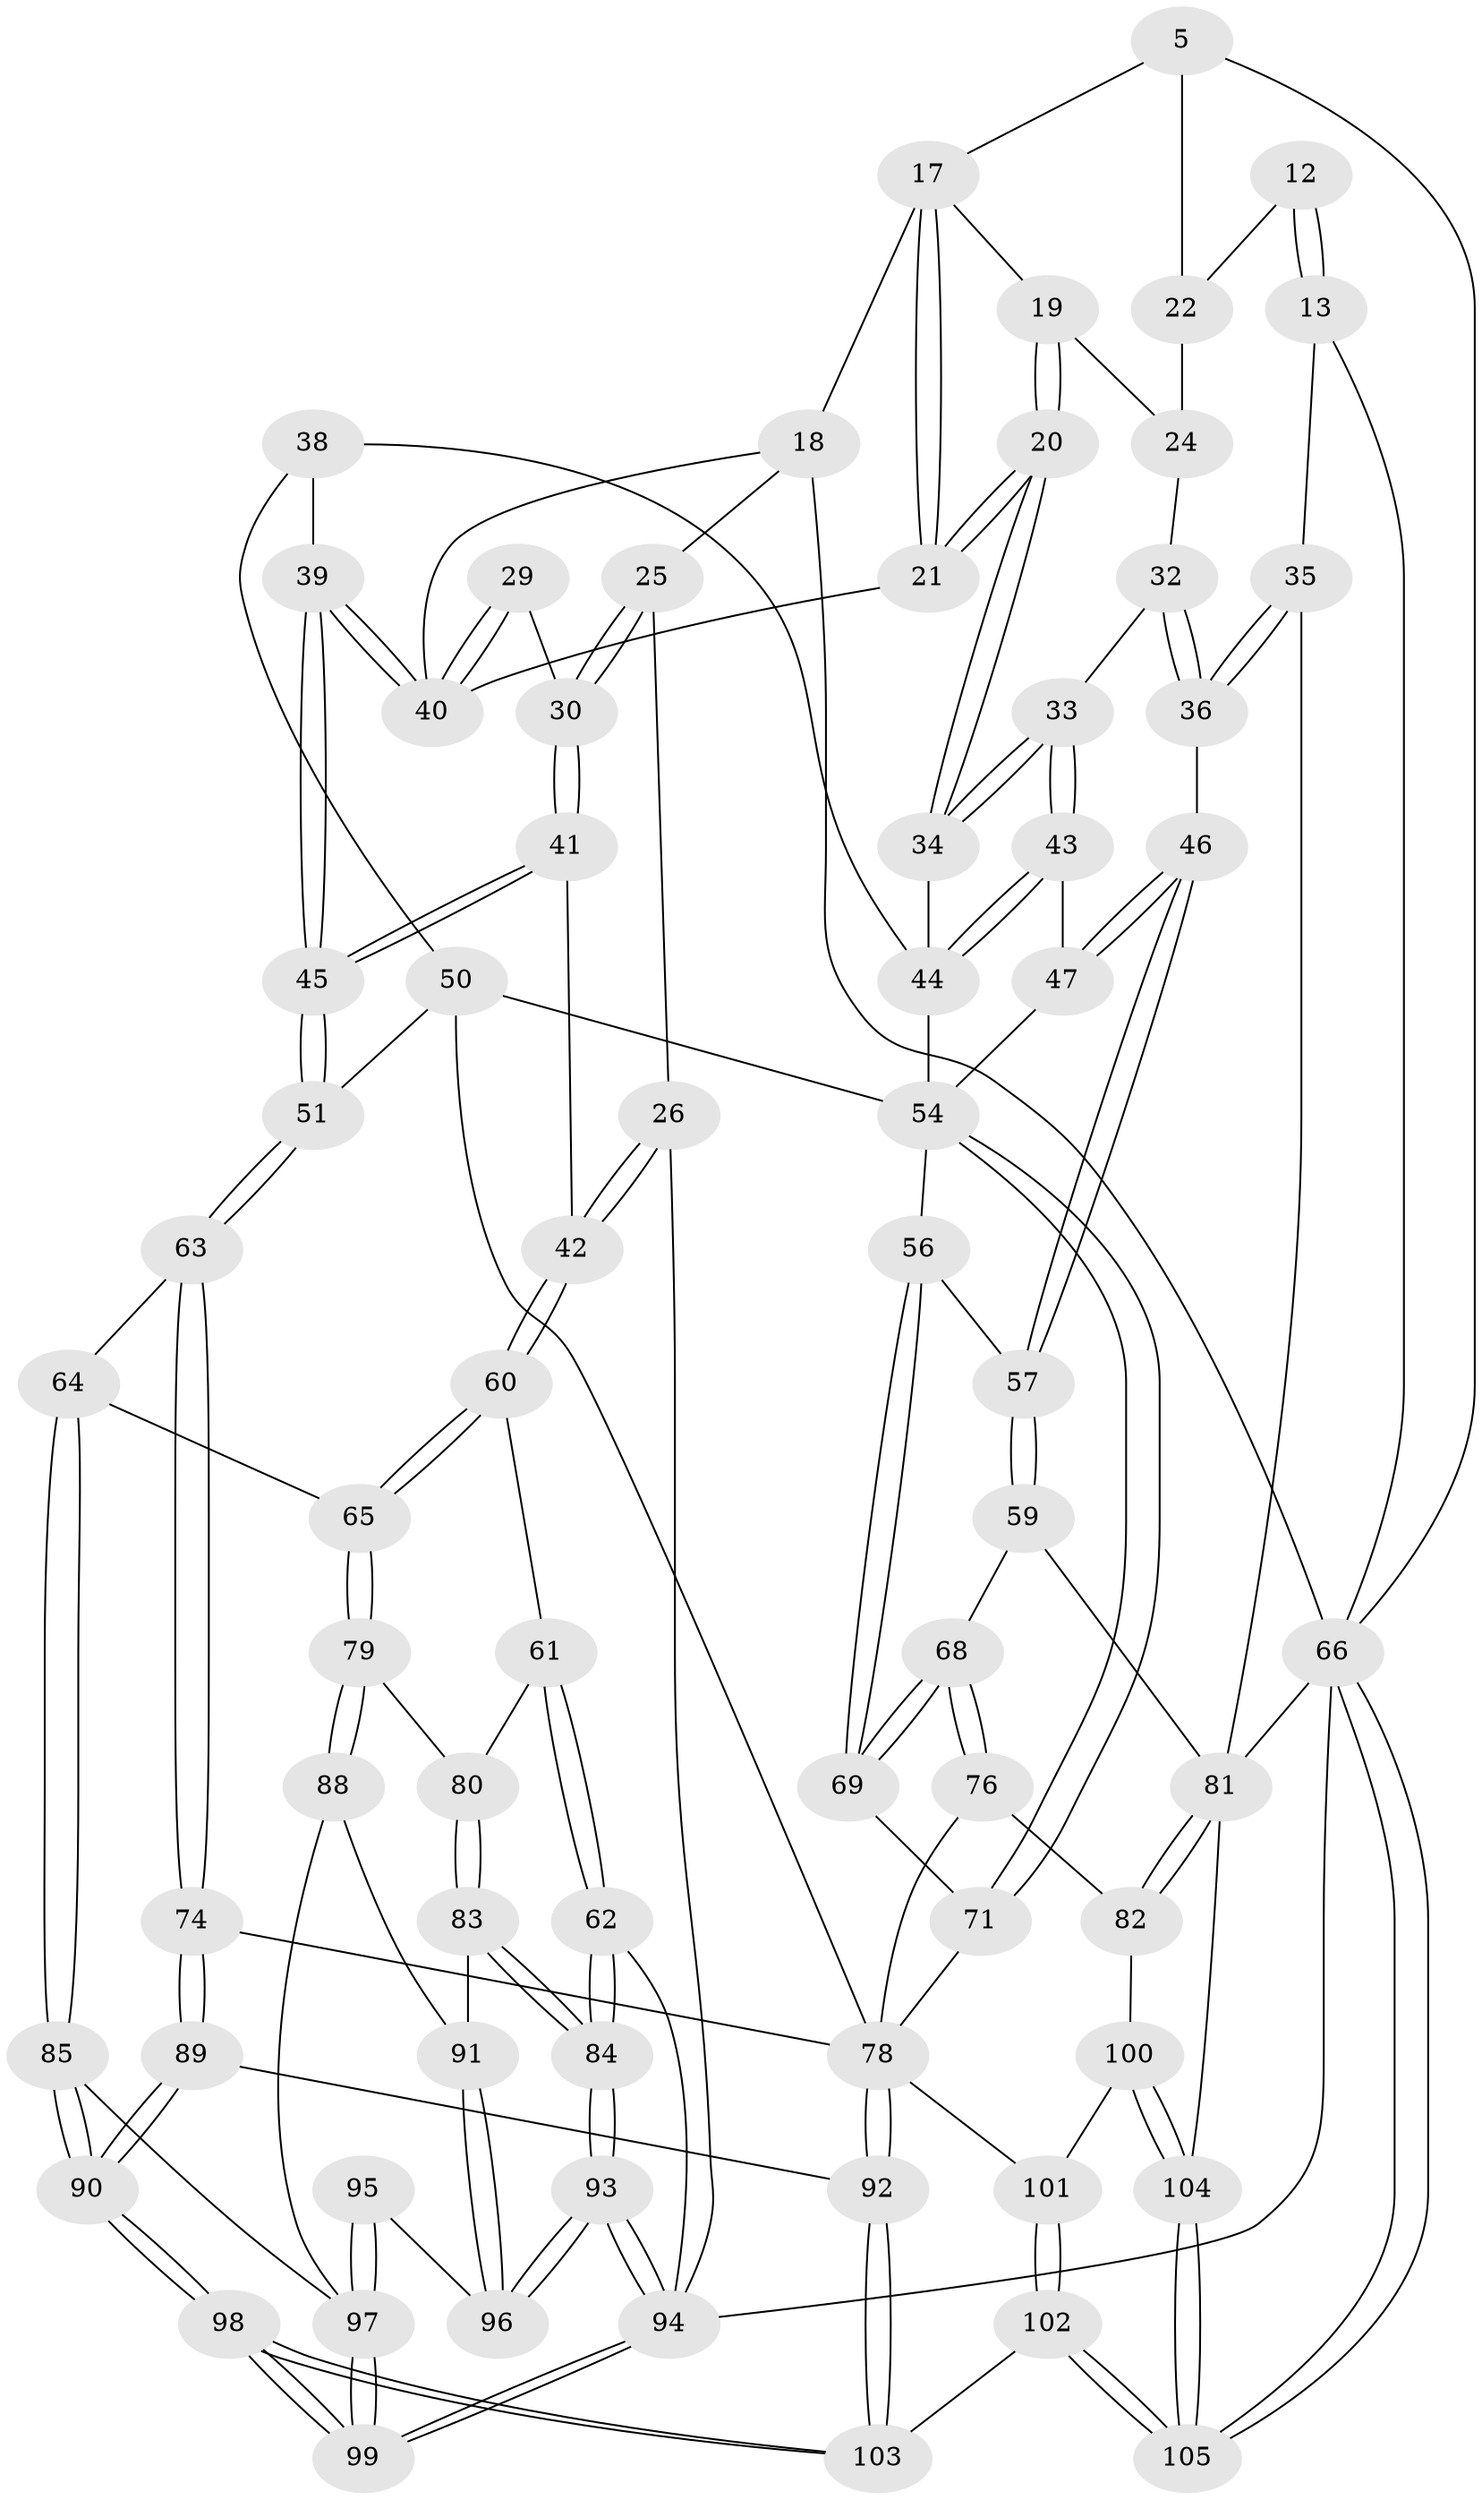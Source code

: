 // original degree distribution, {3: 0.01904761904761905, 6: 0.2, 4: 0.22857142857142856, 5: 0.5523809523809524}
// Generated by graph-tools (version 1.1) at 2025/05/03/04/25 22:05:06]
// undirected, 73 vertices, 174 edges
graph export_dot {
graph [start="1"]
  node [color=gray90,style=filled];
  5 [pos="+0.8313160373827697+0.08462093886712868",super="+1"];
  12 [pos="+1+0.15270107023271387"];
  13 [pos="+1+0.19796422415637005"];
  17 [pos="+0.6237045300736056+0.23569954289619527",super="+7"];
  18 [pos="+0.44880812003950993+0.19206099396889362",super="+9+8+10"];
  19 [pos="+0.7063537392067699+0.2516107543548462",super="+16"];
  20 [pos="+0.6729332261501729+0.2800262353757275"];
  21 [pos="+0.644871388033043+0.2667761039831439"];
  22 [pos="+0.8527116087918889+0.20789025330818742",super="+14+11"];
  24 [pos="+0.7859049900850731+0.23741391663249586",super="+23+15"];
  25 [pos="+0.19354506164578558+0.10768731548079857"];
  26 [pos="+0.06256031956190575+0.22028620501840337"];
  29 [pos="+0.41286997992906377+0.31870033708828344"];
  30 [pos="+0.3622399305822087+0.3463822114874676"];
  32 [pos="+0.8886818607930241+0.3421603583793203"];
  33 [pos="+0.8519135247682469+0.3691439326492522"];
  34 [pos="+0.6764594943301909+0.2906882721990898"];
  35 [pos="+1+0.19901462196773861"];
  36 [pos="+1+0.32706663481734505"];
  38 [pos="+0.5692895394411945+0.4465584867195688"];
  39 [pos="+0.5514880460147408+0.4432426313125726"];
  40 [pos="+0.531375024330414+0.41031725184337675",super="+31+28"];
  41 [pos="+0.3110325989541581+0.4002004616373558"];
  42 [pos="+0.2305785663653192+0.43648942769692445"];
  43 [pos="+0.7975409424355236+0.45039028252927066"];
  44 [pos="+0.7819386104154782+0.4600912793175607",super="+37"];
  45 [pos="+0.46958884473818+0.533827193462073"];
  46 [pos="+0.9419096068330884+0.5123685915196873"];
  47 [pos="+0.8923935929860597+0.5172642770931178"];
  50 [pos="+0.5085180821404368+0.6074606537141517",super="+49"];
  51 [pos="+0.4596092556635886+0.5994143378949444"];
  54 [pos="+0.7210267430113343+0.5860128616606962",super="+53+48+52"];
  56 [pos="+0.8656156860802344+0.6247711400023749",super="+55"];
  57 [pos="+0.9865342904749438+0.5828864731605775"];
  59 [pos="+1+0.636318029845897"];
  60 [pos="+0.19521149044282293+0.5506369322965126"];
  61 [pos="+0.03416496670924606+0.5990515818464066"];
  62 [pos="+0+0.6185205558852565"];
  63 [pos="+0.3955518586498219+0.6680931156082576"];
  64 [pos="+0.3593220739384965+0.6775070600706868"];
  65 [pos="+0.29206228313499594+0.655557110781852"];
  66 [pos="+1+1",super="+2+4"];
  68 [pos="+0.8969513679000991+0.7275525813199731"];
  69 [pos="+0.8324075214162839+0.659468013706449"];
  71 [pos="+0.7228526459492239+0.6124034353993445",super="+70"];
  74 [pos="+0.535675233621409+0.7710169237359007"];
  76 [pos="+0.8929287100824459+0.7907386366549892"];
  78 [pos="+0.7393010812188755+0.8763775431269434",super="+77+75+73+72"];
  79 [pos="+0.21040156823728243+0.7803290001088508"];
  80 [pos="+0.15411977302020305+0.778632490347379"];
  81 [pos="+1+0.8723612016488558",super="+67+58"];
  82 [pos="+1+0.8578405072764872"];
  83 [pos="+0.05498685403062563+0.8378937292531147"];
  84 [pos="+0+0.8452786319182172"];
  85 [pos="+0.3668301388238354+0.8518741747790636"];
  88 [pos="+0.21991081600227383+0.8535112861683258"];
  89 [pos="+0.5250502460819765+0.8367146279615317"];
  90 [pos="+0.4518302173058216+0.9759163686843808"];
  91 [pos="+0.0703394525013976+0.8447086771568796"];
  92 [pos="+0.7329561548356948+0.8892665570989176"];
  93 [pos="+0+1"];
  94 [pos="+0+1",super="+27"];
  95 [pos="+0.20038488392215276+0.9322864757994378"];
  96 [pos="+0.18054992173037218+0.9322687441528817"];
  97 [pos="+0.3288250550747635+1",super="+86+87"];
  98 [pos="+0.4748615060411451+1"];
  99 [pos="+0.3910259682392288+1"];
  100 [pos="+0.9199842057927939+0.9419421279599729"];
  101 [pos="+0.9047455025134988+0.9416469288575977"];
  102 [pos="+0.694260695195704+1"];
  103 [pos="+0.6463870439079599+1"];
  104 [pos="+0.951891854460099+0.9883016297066638"];
  105 [pos="+0.9742114345761221+1"];
  5 -- 22;
  5 -- 66;
  5 -- 17;
  12 -- 13;
  12 -- 13;
  12 -- 22 [weight=2];
  13 -- 35;
  13 -- 66;
  17 -- 18 [weight=2];
  17 -- 21;
  17 -- 21;
  17 -- 19;
  18 -- 40;
  18 -- 66 [weight=2];
  18 -- 25;
  19 -- 20;
  19 -- 20;
  19 -- 24 [weight=2];
  20 -- 21;
  20 -- 21;
  20 -- 34;
  20 -- 34;
  21 -- 40;
  22 -- 24 [weight=2];
  24 -- 32;
  25 -- 26;
  25 -- 30;
  25 -- 30;
  26 -- 42;
  26 -- 42;
  26 -- 94;
  29 -- 30;
  29 -- 40 [weight=2];
  29 -- 40;
  30 -- 41;
  30 -- 41;
  32 -- 33;
  32 -- 36;
  32 -- 36;
  33 -- 34;
  33 -- 34;
  33 -- 43;
  33 -- 43;
  34 -- 44;
  35 -- 36;
  35 -- 36;
  35 -- 81;
  36 -- 46;
  38 -- 39;
  38 -- 44;
  38 -- 50;
  39 -- 40;
  39 -- 40;
  39 -- 45;
  39 -- 45;
  41 -- 42;
  41 -- 45;
  41 -- 45;
  42 -- 60;
  42 -- 60;
  43 -- 44;
  43 -- 44;
  43 -- 47;
  44 -- 54;
  45 -- 51;
  45 -- 51;
  46 -- 47;
  46 -- 47;
  46 -- 57;
  46 -- 57;
  47 -- 54;
  50 -- 51;
  50 -- 78;
  50 -- 54;
  51 -- 63;
  51 -- 63;
  54 -- 71;
  54 -- 71;
  54 -- 56 [weight=2];
  56 -- 69;
  56 -- 69;
  56 -- 57;
  57 -- 59;
  57 -- 59;
  59 -- 68;
  59 -- 81;
  60 -- 61;
  60 -- 65;
  60 -- 65;
  61 -- 62;
  61 -- 62;
  61 -- 80;
  62 -- 84;
  62 -- 84;
  62 -- 94;
  63 -- 64;
  63 -- 74;
  63 -- 74;
  64 -- 65;
  64 -- 85;
  64 -- 85;
  65 -- 79;
  65 -- 79;
  66 -- 105;
  66 -- 105;
  66 -- 94 [weight=2];
  66 -- 81;
  68 -- 69;
  68 -- 69;
  68 -- 76;
  68 -- 76;
  69 -- 71;
  71 -- 78 [weight=2];
  74 -- 89;
  74 -- 89;
  74 -- 78;
  76 -- 82;
  76 -- 78;
  78 -- 92;
  78 -- 92;
  78 -- 101;
  79 -- 80;
  79 -- 88;
  79 -- 88;
  80 -- 83;
  80 -- 83;
  81 -- 82;
  81 -- 82;
  81 -- 104;
  82 -- 100;
  83 -- 84;
  83 -- 84;
  83 -- 91;
  84 -- 93;
  84 -- 93;
  85 -- 90;
  85 -- 90;
  85 -- 97;
  88 -- 91;
  88 -- 97;
  89 -- 90;
  89 -- 90;
  89 -- 92;
  90 -- 98;
  90 -- 98;
  91 -- 96;
  91 -- 96;
  92 -- 103;
  92 -- 103;
  93 -- 94;
  93 -- 94;
  93 -- 96;
  93 -- 96;
  94 -- 99;
  94 -- 99;
  95 -- 96;
  95 -- 97 [weight=2];
  95 -- 97;
  97 -- 99;
  97 -- 99;
  98 -- 99;
  98 -- 99;
  98 -- 103;
  98 -- 103;
  100 -- 101;
  100 -- 104;
  100 -- 104;
  101 -- 102;
  101 -- 102;
  102 -- 103;
  102 -- 105;
  102 -- 105;
  104 -- 105;
  104 -- 105;
}
